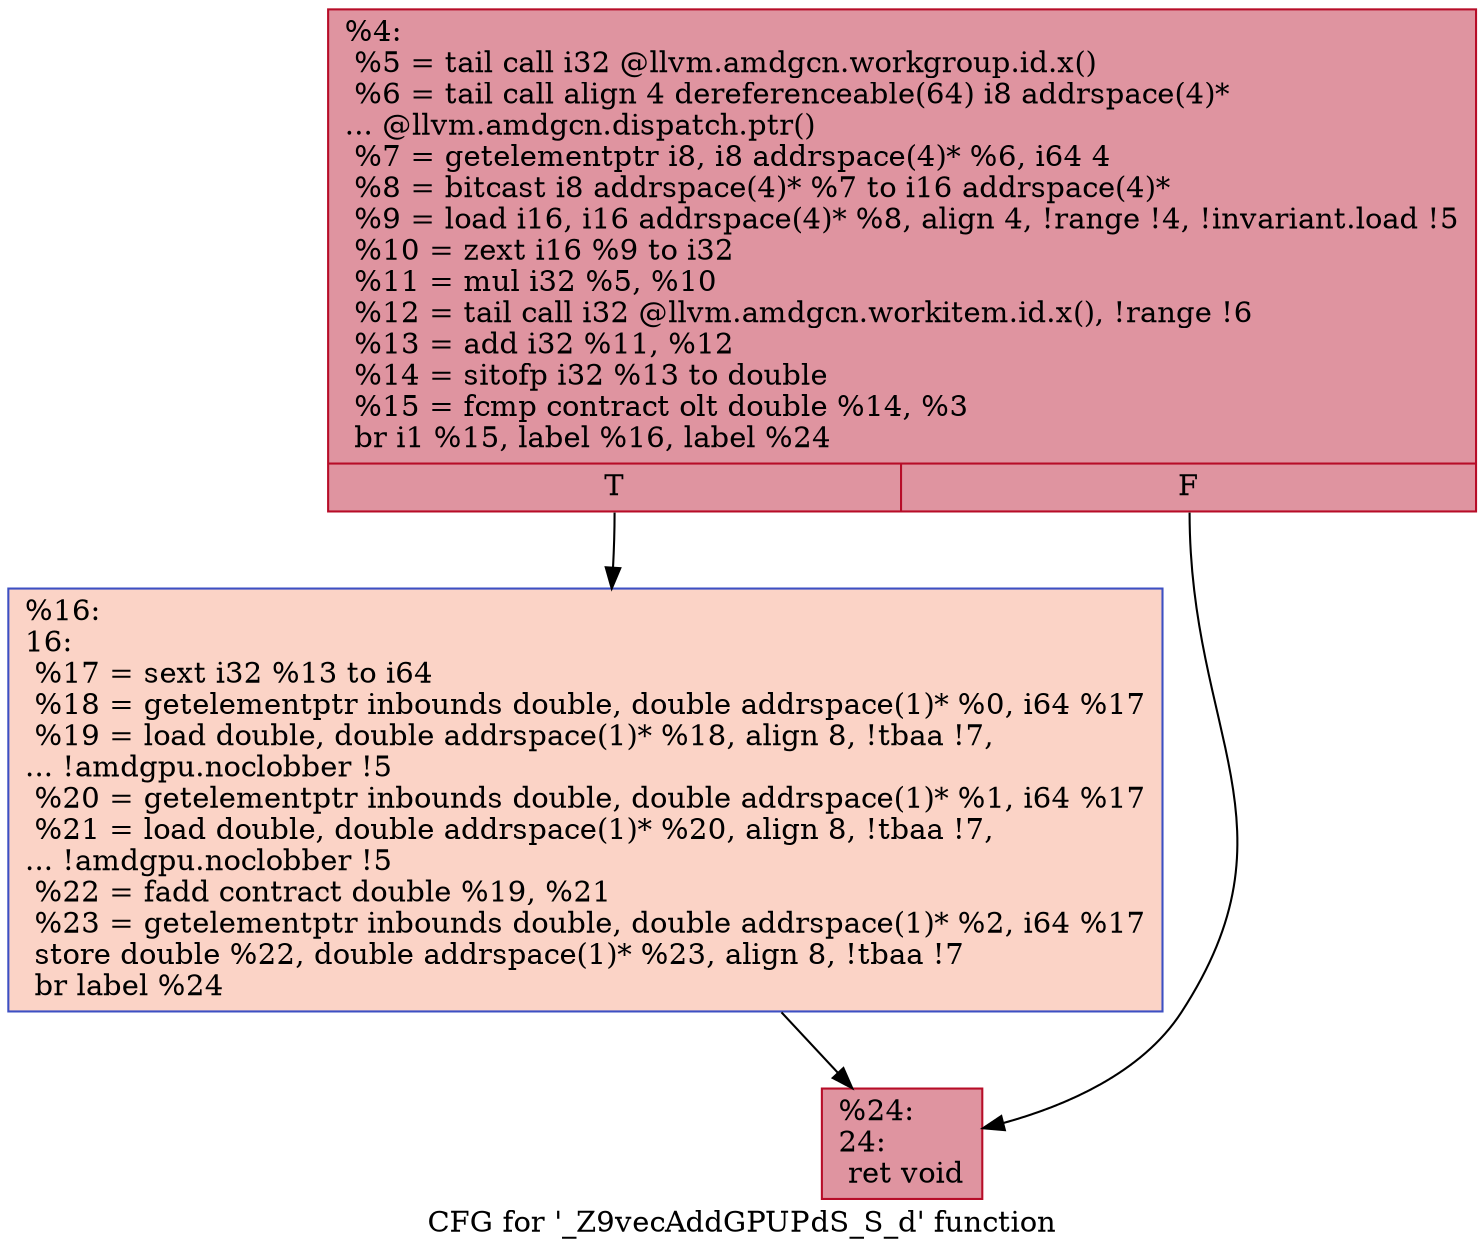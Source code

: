 digraph "CFG for '_Z9vecAddGPUPdS_S_d' function" {
	label="CFG for '_Z9vecAddGPUPdS_S_d' function";

	Node0x4bc2150 [shape=record,color="#b70d28ff", style=filled, fillcolor="#b70d2870",label="{%4:\l  %5 = tail call i32 @llvm.amdgcn.workgroup.id.x()\l  %6 = tail call align 4 dereferenceable(64) i8 addrspace(4)*\l... @llvm.amdgcn.dispatch.ptr()\l  %7 = getelementptr i8, i8 addrspace(4)* %6, i64 4\l  %8 = bitcast i8 addrspace(4)* %7 to i16 addrspace(4)*\l  %9 = load i16, i16 addrspace(4)* %8, align 4, !range !4, !invariant.load !5\l  %10 = zext i16 %9 to i32\l  %11 = mul i32 %5, %10\l  %12 = tail call i32 @llvm.amdgcn.workitem.id.x(), !range !6\l  %13 = add i32 %11, %12\l  %14 = sitofp i32 %13 to double\l  %15 = fcmp contract olt double %14, %3\l  br i1 %15, label %16, label %24\l|{<s0>T|<s1>F}}"];
	Node0x4bc2150:s0 -> Node0x4bc40d0;
	Node0x4bc2150:s1 -> Node0x4bc4160;
	Node0x4bc40d0 [shape=record,color="#3d50c3ff", style=filled, fillcolor="#f59c7d70",label="{%16:\l16:                                               \l  %17 = sext i32 %13 to i64\l  %18 = getelementptr inbounds double, double addrspace(1)* %0, i64 %17\l  %19 = load double, double addrspace(1)* %18, align 8, !tbaa !7,\l... !amdgpu.noclobber !5\l  %20 = getelementptr inbounds double, double addrspace(1)* %1, i64 %17\l  %21 = load double, double addrspace(1)* %20, align 8, !tbaa !7,\l... !amdgpu.noclobber !5\l  %22 = fadd contract double %19, %21\l  %23 = getelementptr inbounds double, double addrspace(1)* %2, i64 %17\l  store double %22, double addrspace(1)* %23, align 8, !tbaa !7\l  br label %24\l}"];
	Node0x4bc40d0 -> Node0x4bc4160;
	Node0x4bc4160 [shape=record,color="#b70d28ff", style=filled, fillcolor="#b70d2870",label="{%24:\l24:                                               \l  ret void\l}"];
}
